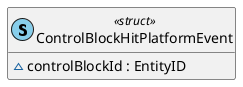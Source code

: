 @startuml
' STYLE START
hide empty members

skinparam shadowing false
<style>
document {
  BackgroundColor transparent
  Margin 0
}
</style>
' STYLE END

class ControlBlockHitPlatformEvent << (S, SkyBlue) struct >> { 
  ~controlBlockId : EntityID 
}
@enduml
